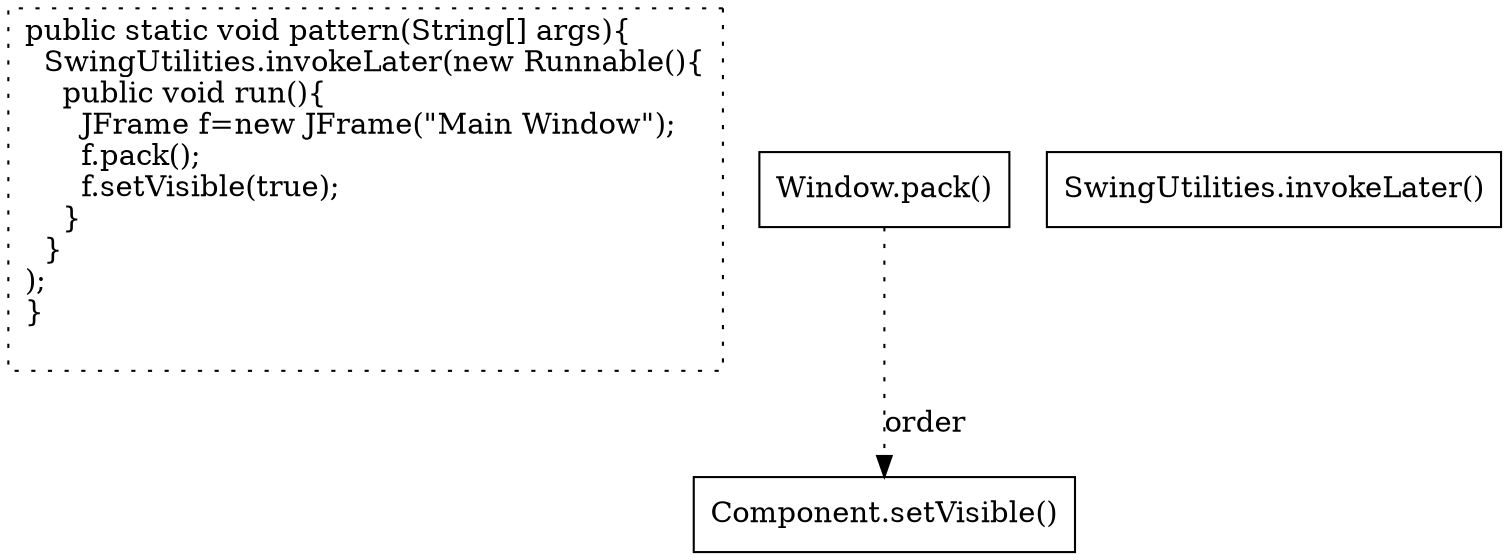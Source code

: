 digraph "Test_anonymous_class.pattern#String[]#" {
0 [label="public static void pattern(String[] args){\l  SwingUtilities.invokeLater(new Runnable(){\l    public void run(){\l      JFrame f=new JFrame(\"Main Window\");\l      f.pack();\l      f.setVisible(true);\l    }\l  }\l);\l}\l\l" shape=box style=dotted]
1 [label="Component.setVisible()" shape=box]
2 [label="SwingUtilities.invokeLater()" shape=box]
3 [label="Window.pack()" shape=box]
3 -> 1 [label="order" style=dotted];
}